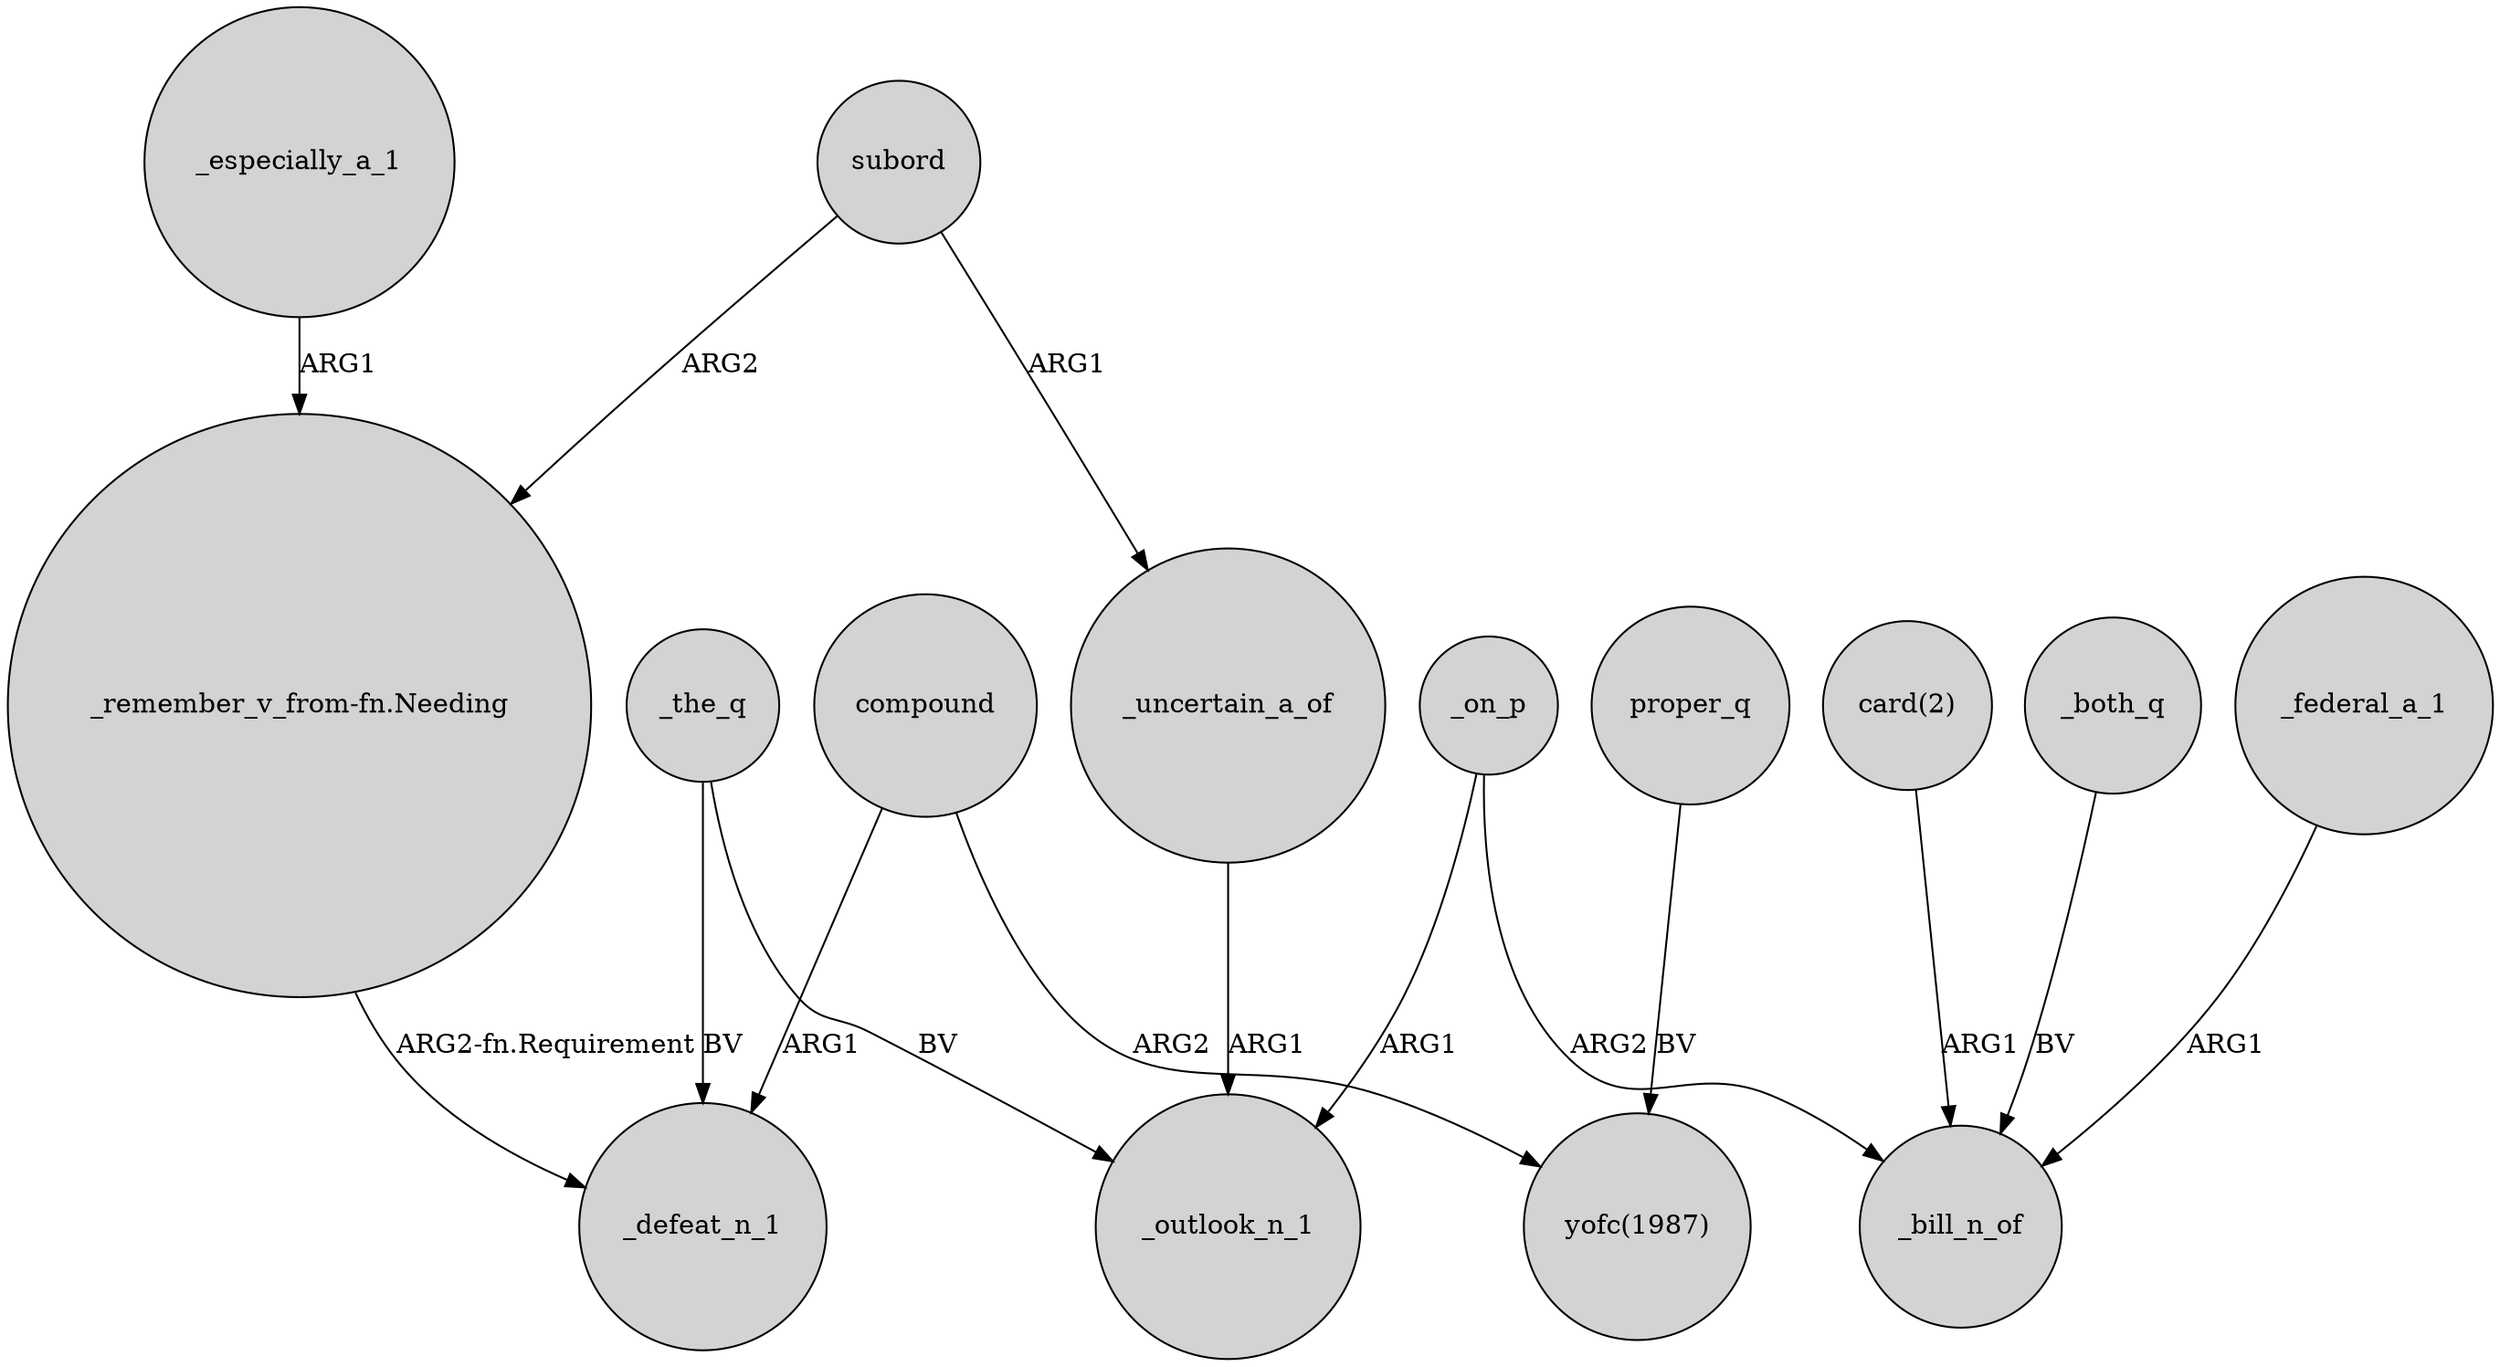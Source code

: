 digraph {
	node [shape=circle style=filled]
	subord -> _uncertain_a_of [label=ARG1]
	proper_q -> "yofc(1987)" [label=BV]
	compound -> _defeat_n_1 [label=ARG1]
	subord -> "_remember_v_from-fn.Needing" [label=ARG2]
	_the_q -> _outlook_n_1 [label=BV]
	_especially_a_1 -> "_remember_v_from-fn.Needing" [label=ARG1]
	_the_q -> _defeat_n_1 [label=BV]
	"card(2)" -> _bill_n_of [label=ARG1]
	_both_q -> _bill_n_of [label=BV]
	_uncertain_a_of -> _outlook_n_1 [label=ARG1]
	"_remember_v_from-fn.Needing" -> _defeat_n_1 [label="ARG2-fn.Requirement"]
	_on_p -> _outlook_n_1 [label=ARG1]
	_federal_a_1 -> _bill_n_of [label=ARG1]
	compound -> "yofc(1987)" [label=ARG2]
	_on_p -> _bill_n_of [label=ARG2]
}
